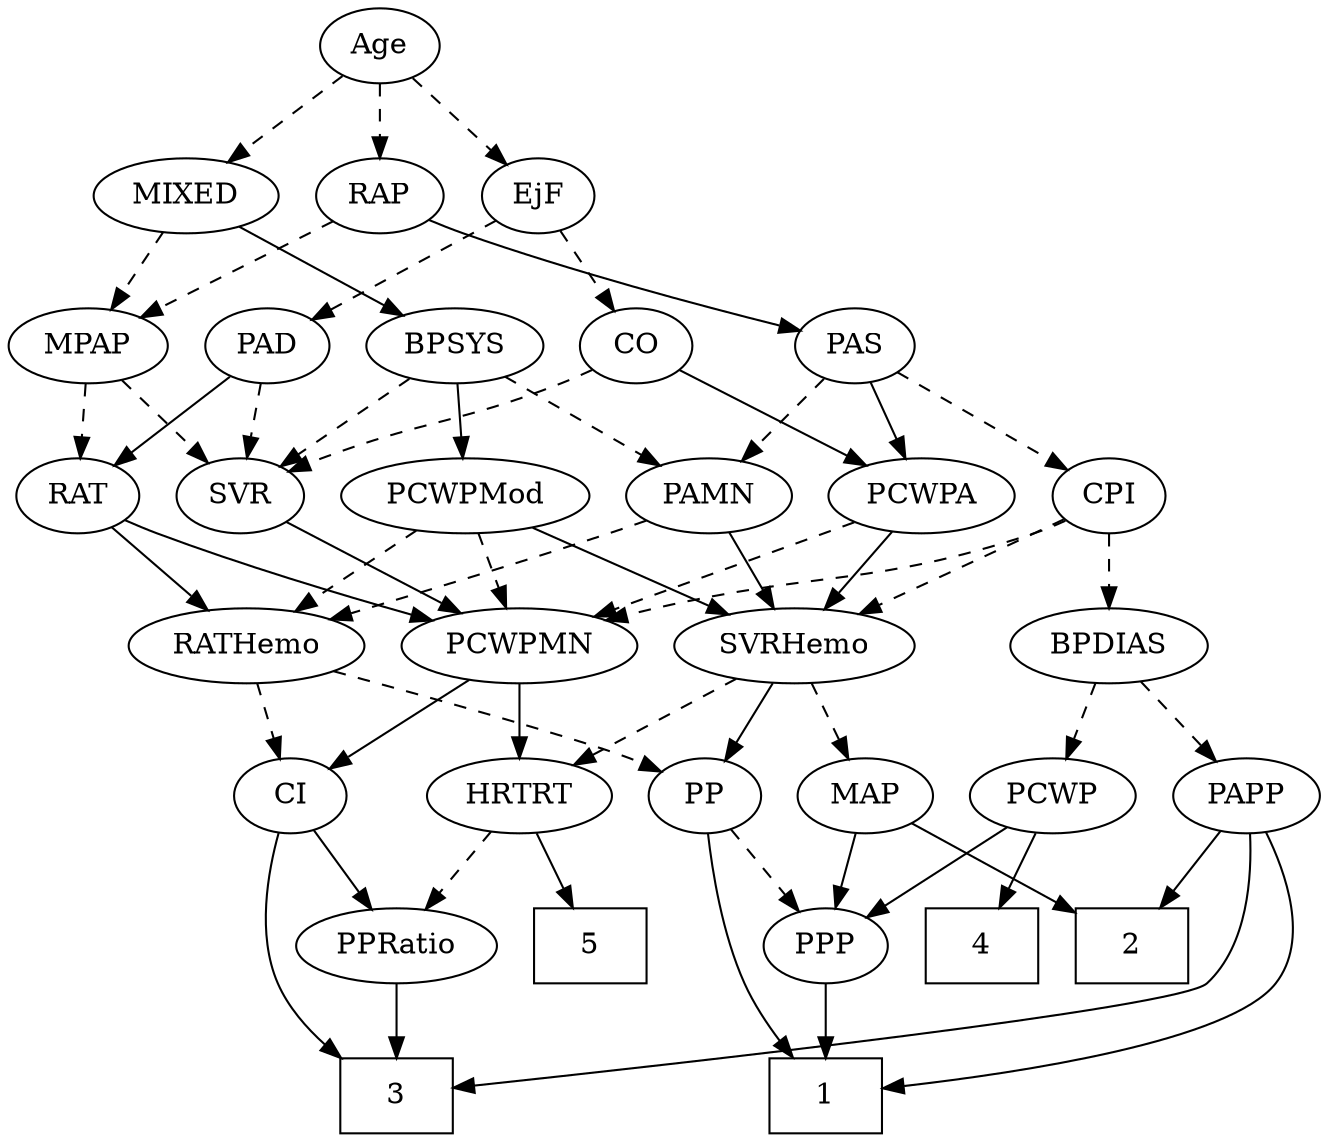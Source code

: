 strict digraph {
	graph [bb="0,0,591.94,540"];
	node [label="\N"];
	1	[height=0.5,
		pos="366.1,18",
		shape=box,
		width=0.75];
	2	[height=0.5,
		pos="510.1,90",
		shape=box,
		width=0.75];
	3	[height=0.5,
		pos="171.1,18",
		shape=box,
		width=0.75];
	4	[height=0.5,
		pos="438.1,90",
		shape=box,
		width=0.75];
	5	[height=0.5,
		pos="256.1,90",
		shape=box,
		width=0.75];
	Age	[height=0.5,
		pos="166.1,522",
		width=0.75];
	EjF	[height=0.5,
		pos="239.1,450",
		width=0.75];
	Age -> EjF	[pos="e,224.35,465.14 180.87,506.83 191.26,496.87 205.34,483.37 217.05,472.14",
		style=dashed];
	RAP	[height=0.5,
		pos="166.1,450",
		width=0.77632];
	Age -> RAP	[pos="e,166.1,468.1 166.1,503.7 166.1,495.98 166.1,486.71 166.1,478.11",
		style=dashed];
	MIXED	[height=0.5,
		pos="80.097,450",
		width=1.1193];
	Age -> MIXED	[pos="e,98.718,466.16 149.52,507.5 137.36,497.61 120.6,483.96 106.59,472.56",
		style=dashed];
	PAD	[height=0.5,
		pos="117.1,378",
		width=0.79437];
	EjF -> PAD	[pos="e,137.78,390.87 219.22,437.6 199.52,426.29 169.11,408.84 146.59,395.92",
		style=dashed];
	CO	[height=0.5,
		pos="284.1,378",
		width=0.75];
	EjF -> CO	[pos="e,273.93,394.82 249.31,433.12 254.95,424.34 262.07,413.26 268.4,403.42",
		style=dashed];
	MPAP	[height=0.5,
		pos="35.097,378",
		width=0.97491];
	RAP -> MPAP	[pos="e,58.409,391.46 145.34,437.91 124.36,426.7 91.639,409.21 67.289,396.2",
		style=dashed];
	PAS	[height=0.5,
		pos="381.1,378",
		width=0.75];
	RAP -> PAS	[pos="e,356.43,385.88 187.79,438.41 192.77,436.16 198.07,433.89 203.1,432 229.48,422.07 302.88,400.97 346.75,388.6",
		style=solid];
	MIXED -> MPAP	[pos="e,45.685,395.47 69.433,432.41 63.996,423.95 57.272,413.49 51.219,404.08",
		style=dashed];
	BPSYS	[height=0.5,
		pos="201.1,378",
		width=1.0471];
	MIXED -> BPSYS	[pos="e,177.95,392.39 103.71,435.34 122.41,424.52 148.69,409.32 169.25,397.43",
		style=solid];
	RAT	[height=0.5,
		pos="33.097,306",
		width=0.75827];
	MPAP -> RAT	[pos="e,33.586,324.1 34.603,359.7 34.382,351.98 34.117,342.71 33.872,334.11",
		style=dashed];
	SVR	[height=0.5,
		pos="106.1,306",
		width=0.77632];
	MPAP -> SVR	[pos="e,91.208,321.68 50.503,361.81 60.312,352.14 73.172,339.46 84.053,328.73",
		style=dashed];
	PAMN	[height=0.5,
		pos="310.1,306",
		width=1.011];
	BPSYS -> PAMN	[pos="e,288.61,320.8 222.63,363.17 239.05,352.62 261.87,337.97 280.08,326.27",
		style=dashed];
	BPSYS -> SVR	[pos="e,123.83,320.07 181.41,362.5 167.11,351.95 147.6,337.58 132.02,326.1",
		style=dashed];
	PCWPMod	[height=0.5,
		pos="204.1,306",
		width=1.4443];
	BPSYS -> PCWPMod	[pos="e,203.36,324.1 201.84,359.7 202.17,351.98 202.57,342.71 202.93,334.11",
		style=solid];
	PAD -> RAT	[pos="e,49.372,320.56 100.5,363.17 88.111,352.85 70.996,338.58 57.113,327.01",
		style=solid];
	PAD -> SVR	[pos="e,108.81,324.28 114.43,360.05 113.22,352.35 111.76,343.03 110.4,334.36",
		style=dashed];
	CO -> SVR	[pos="e,127.85,317.44 262.95,366.54 258.11,364.28 252.96,361.98 248.1,360 202.39,341.44 188.9,342.32 143.1,324 141.23,323.25 139.31,322.46 \
137.39,321.64",
		style=dashed];
	PCWPA	[height=0.5,
		pos="406.1,306",
		width=1.1555];
	CO -> PCWPA	[pos="e,382.04,320.8 303.97,365.6 322.72,354.84 351.18,338.51 373.3,325.82",
		style=solid];
	PAS -> PAMN	[pos="e,325.77,322.46 366.39,362.5 356.75,353 343.96,340.38 333,329.58",
		style=dashed];
	CPI	[height=0.5,
		pos="493.1,306",
		width=0.75];
	PAS -> CPI	[pos="e,474,318.93 400.1,365.13 418.04,353.91 445.15,336.97 465.48,324.26",
		style=dashed];
	PAS -> PCWPA	[pos="e,400.04,323.96 387.02,360.41 389.88,352.42 393.37,342.64 396.58,333.64",
		style=solid];
	RATHemo	[height=0.5,
		pos="109.1,234",
		width=1.3721];
	PAMN -> RATHemo	[pos="e,144.53,246.66 282.07,294.24 276.46,292.14 270.6,289.97 265.1,288 227.93,274.67 185.48,260.3 154.25,249.89",
		style=dashed];
	SVRHemo	[height=0.5,
		pos="344.1,234",
		width=1.3902];
	PAMN -> SVRHemo	[pos="e,335.86,251.96 318.15,288.41 322.12,280.25 326.99,270.22 331.44,261.07",
		style=solid];
	PP	[height=0.5,
		pos="311.1,162",
		width=0.75];
	RATHemo -> PP	[pos="e,289.98,173.54 146.08,221.82 187.35,209.23 251.45,189.31 275.1,180 276.93,179.28 278.8,178.51 280.68,177.7",
		style=dashed];
	CI	[height=0.5,
		pos="125.1,162",
		width=0.75];
	RATHemo -> CI	[pos="e,121.15,180.28 112.97,216.05 114.75,208.26 116.91,198.82 118.91,190.08",
		style=dashed];
	PCWPMN	[height=0.5,
		pos="226.1,234",
		width=1.3902];
	CPI -> PCWPMN	[pos="e,263.12,246.12 472.5,294.26 467.55,291.96 462.21,289.72 457.1,288 383.05,263.15 360.9,270.82 285.1,252 281.08,251 276.93,249.92 \
272.77,248.79",
		style=dashed];
	CPI -> SVRHemo	[pos="e,373.37,248.71 471.78,294.92 466.95,292.64 461.85,290.24 457.1,288 432.33,276.35 404.5,263.29 382.65,253.05",
		style=dashed];
	BPDIAS	[height=0.5,
		pos="493.1,234",
		width=1.1735];
	CPI -> BPDIAS	[pos="e,493.1,252.1 493.1,287.7 493.1,279.98 493.1,270.71 493.1,262.11",
		style=dashed];
	RAT -> RATHemo	[pos="e,91.613,251.1 48.477,290.83 58.724,281.4 72.421,268.78 84.203,257.93",
		style=solid];
	RAT -> PCWPMN	[pos="e,188.86,246.23 54.237,294.52 59.073,292.26 64.225,289.96 69.097,288 105.45,273.34 147.58,259.27 179.04,249.32",
		style=solid];
	SVR -> PCWPMN	[pos="e,200.94,249.68 126.18,293.28 144.16,282.79 170.9,267.2 192.19,254.78",
		style=solid];
	PCWPMod -> RATHemo	[pos="e,130.12,250.49 183.01,289.46 169.85,279.77 152.73,267.15 138.27,256.5",
		style=dashed];
	PCWPMod -> PCWPMN	[pos="e,220.67,252.28 209.42,288.05 211.87,280.26 214.84,270.82 217.59,262.08",
		style=dashed];
	PCWPMod -> SVRHemo	[pos="e,315.81,249.14 232.43,290.83 253.78,280.16 283.25,265.42 306.56,253.77",
		style=solid];
	PCWPA -> PCWPMN	[pos="e,258.76,247.7 375.97,293.28 346.46,281.81 301.22,264.22 268.17,251.36",
		style=dashed];
	PCWPA -> SVRHemo	[pos="e,358.83,251.63 391.72,288.76 383.93,279.97 374.15,268.93 365.48,259.14",
		style=solid];
	PCWPMN -> CI	[pos="e,143.26,175.59 204.18,217.81 188.81,207.16 168.17,192.85 151.83,181.53",
		style=solid];
	HRTRT	[height=0.5,
		pos="226.1,162",
		width=1.1013];
	PCWPMN -> HRTRT	[pos="e,226.1,180.1 226.1,215.7 226.1,207.98 226.1,198.71 226.1,190.11",
		style=solid];
	MAP	[height=0.5,
		pos="387.1,162",
		width=0.84854];
	SVRHemo -> MAP	[pos="e,377.08,179.31 354.51,216.05 359.7,207.59 366.09,197.19 371.84,187.84",
		style=dashed];
	SVRHemo -> PP	[pos="e,318.78,179.31 336.11,216.05 332.2,207.77 327.42,197.62 323.08,188.42",
		style=solid];
	SVRHemo -> HRTRT	[pos="e,249.2,176.7 319.36,218.33 301.51,207.74 277.25,193.35 257.95,181.9",
		style=dashed];
	PCWP	[height=0.5,
		pos="471.1,162",
		width=0.97491];
	BPDIAS -> PCWP	[pos="e,476.53,180.28 487.77,216.05 485.32,208.26 482.36,198.82 479.61,190.08",
		style=dashed];
	PAPP	[height=0.5,
		pos="560.1,162",
		width=0.88464];
	BPDIAS -> PAPP	[pos="e,545.41,178.34 508.3,217.12 517.16,207.86 528.49,196.03 538.28,185.79",
		style=dashed];
	MAP -> 2	[pos="e,482.77,106.55 408.24,148.97 426.27,138.71 452.59,123.73 473.95,111.57",
		style=solid];
	PPP	[height=0.5,
		pos="366.1,90",
		width=0.75];
	MAP -> PPP	[pos="e,371.13,107.79 382.01,144.05 379.61,136.06 376.7,126.33 374.02,117.4",
		style=solid];
	PP -> 1	[pos="e,351.93,36.149 312.75,144.01 314.99,125.65 319.92,95.83 330.1,72 334.18,62.433 340.09,52.784 345.93,44.388",
		style=solid];
	PP -> PPP	[pos="e,354.19,106.16 323.03,145.81 330.31,136.55 339.76,124.52 347.95,114.09",
		style=dashed];
	PPP -> 1	[pos="e,366.1,36.104 366.1,71.697 366.1,63.983 366.1,54.712 366.1,46.112",
		style=solid];
	PPRatio	[height=0.5,
		pos="171.1,90",
		width=1.1013];
	PPRatio -> 3	[pos="e,171.1,36.104 171.1,71.697 171.1,63.983 171.1,54.712 171.1,46.112",
		style=solid];
	PCWP -> 4	[pos="e,446.32,108.45 463.28,144.41 459.53,136.45 454.94,126.72 450.71,117.76",
		style=solid];
	PCWP -> PPP	[pos="e,384.43,103.22 450.6,147.34 434.09,136.33 410.74,120.76 392.77,108.78",
		style=solid];
	CI -> 3	[pos="e,148.94,36.125 120.63,143.93 116.69,125.5 112.85,95.61 122.1,72 126.29,61.279 133.79,51.427 141.68,43.201",
		style=solid];
	CI -> PPRatio	[pos="e,160.06,107.8 135.53,145.12 141.14,136.59 148.17,125.89 154.5,116.25",
		style=solid];
	PAPP -> 1	[pos="e,393.12,21.651 570.69,144.78 581.83,125.47 595.64,93.161 579.1,72 557.66,44.57 458.31,29.296 403.19,22.799",
		style=solid];
	PAPP -> 2	[pos="e,522.45,108.29 548.75,145.12 542.75,136.72 535.24,126.2 528.43,116.67",
		style=solid];
	PAPP -> 3	[pos="e,198.23,21.944 562.83,143.93 565,123.78 565.05,90.655 546.1,72 534.08,60.174 300.63,33.279 208.26,23.051",
		style=solid];
	HRTRT -> 5	[pos="e,248.69,108.28 233.36,144.05 236.77,136.09 240.92,126.41 244.74,117.51",
		style=solid];
	HRTRT -> PPRatio	[pos="e,183.78,107.15 213.34,144.76 206.4,135.93 197.68,124.83 189.96,115.01",
		style=dashed];
}
